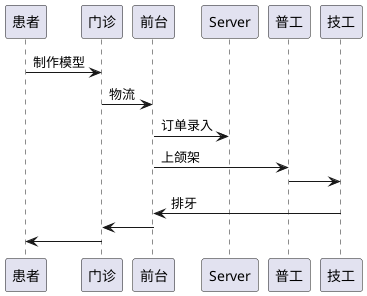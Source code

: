 @startuml paiya

患者 -> 门诊 : 制作模型
门诊 -> 前台 : 物流
前台 ->  Server: 订单录入
前台 -> 普工: 上颌架
普工 -> 技工
技工 -> 前台 :排牙
前台 -> 门诊
门诊 -> 患者



@enduml